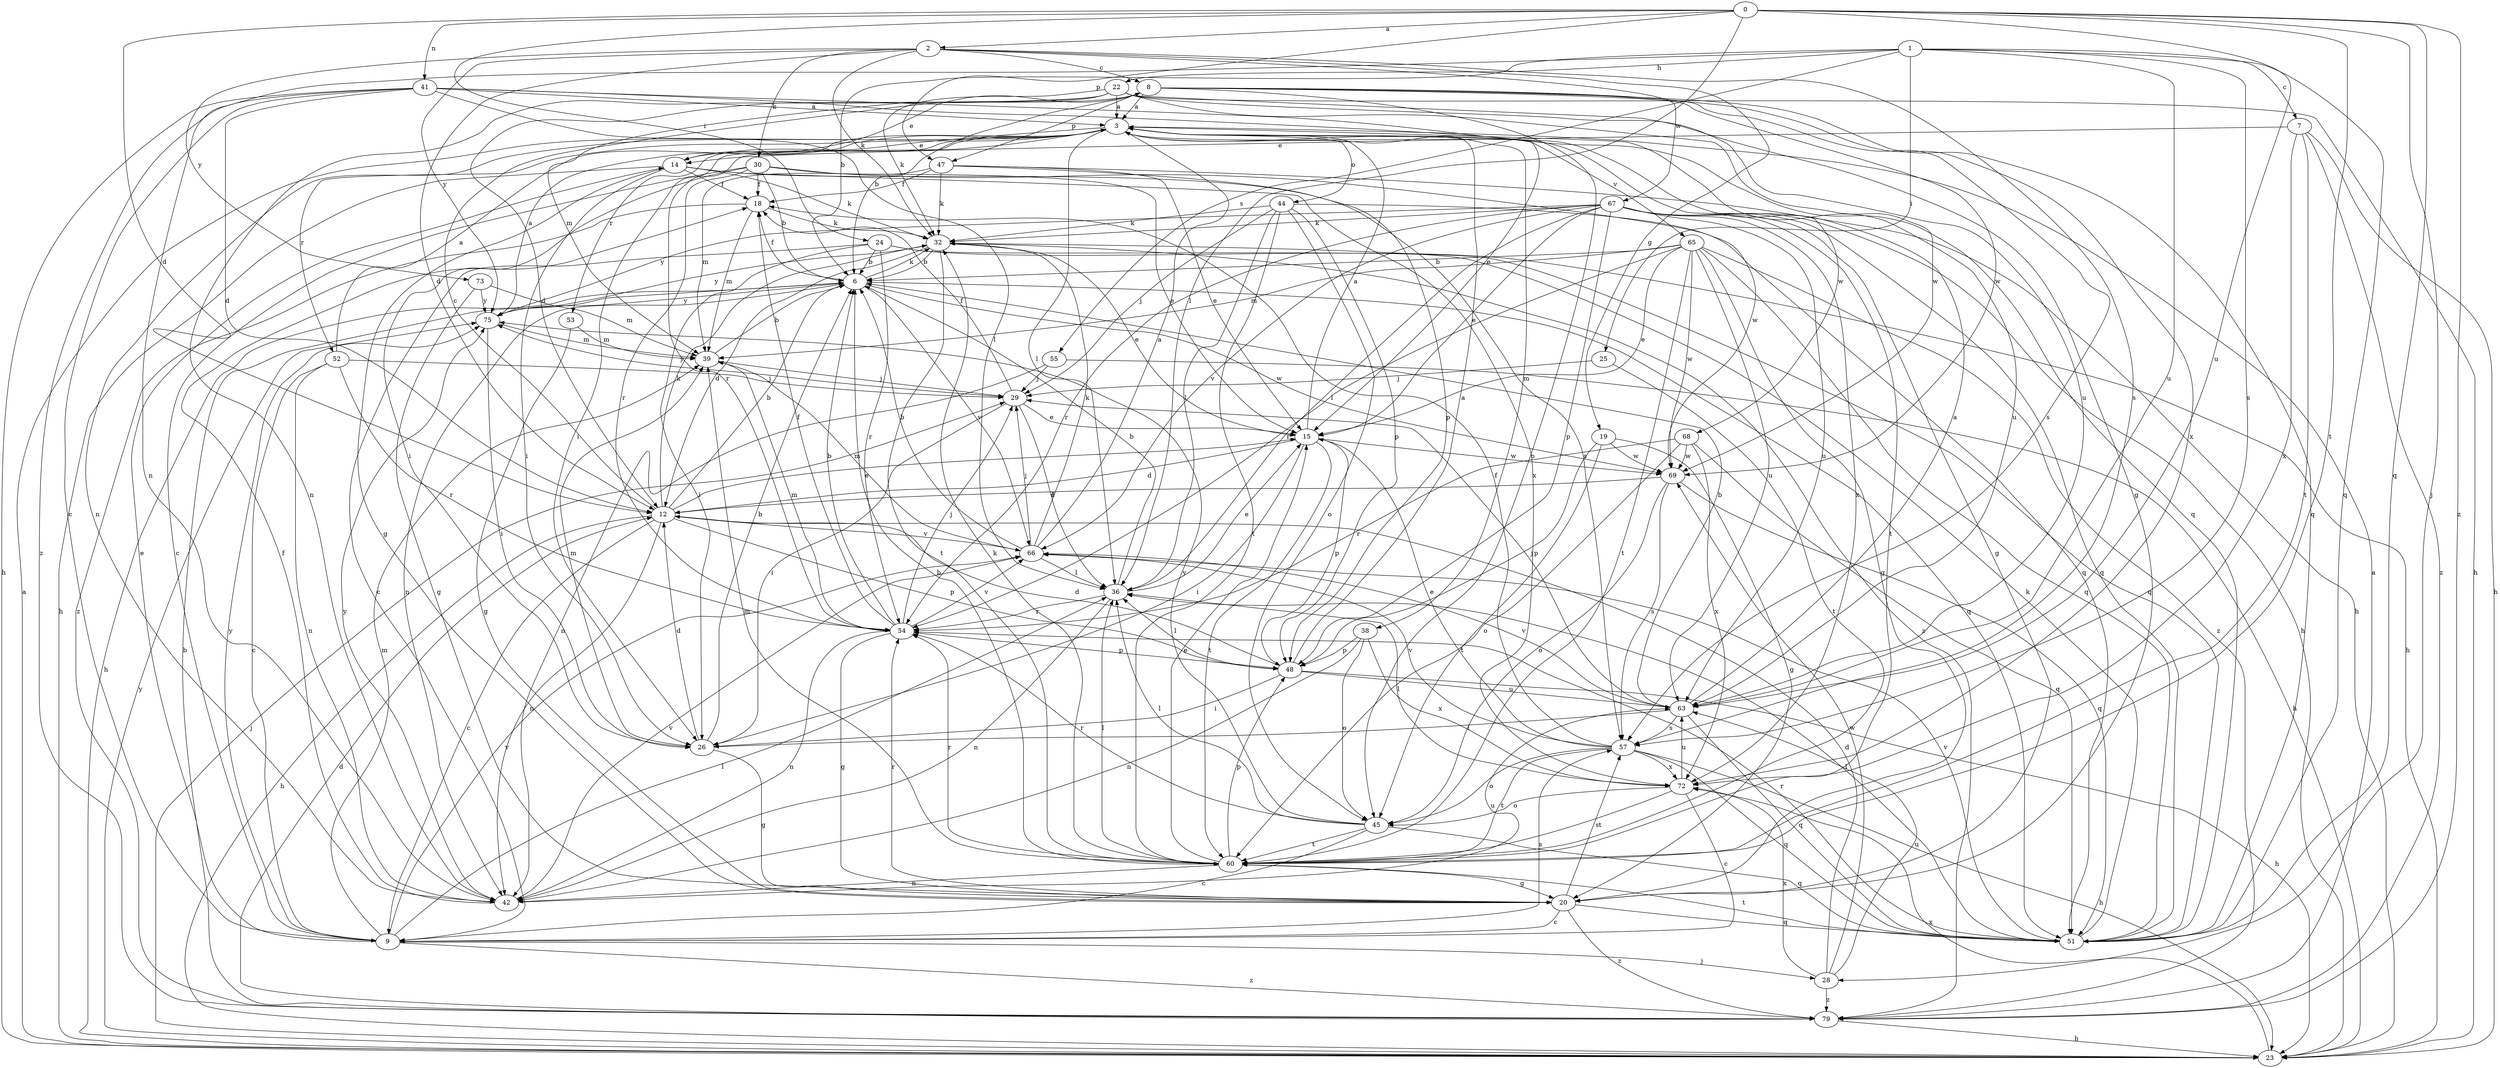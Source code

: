 strict digraph  {
0;
1;
2;
3;
6;
7;
8;
9;
12;
14;
15;
18;
19;
20;
22;
23;
24;
25;
26;
28;
29;
30;
32;
36;
38;
39;
41;
42;
44;
45;
47;
48;
51;
52;
53;
54;
55;
57;
60;
63;
65;
66;
67;
68;
69;
72;
73;
75;
79;
0 -> 2  [label=a];
0 -> 12  [label=d];
0 -> 24  [label=i];
0 -> 28  [label=j];
0 -> 36  [label=l];
0 -> 41  [label=n];
0 -> 47  [label=p];
0 -> 51  [label=q];
0 -> 60  [label=t];
0 -> 63  [label=u];
0 -> 79  [label=z];
1 -> 6  [label=b];
1 -> 7  [label=c];
1 -> 22  [label=h];
1 -> 25  [label=i];
1 -> 42  [label=n];
1 -> 51  [label=q];
1 -> 55  [label=s];
1 -> 57  [label=s];
1 -> 63  [label=u];
2 -> 8  [label=c];
2 -> 12  [label=d];
2 -> 19  [label=g];
2 -> 30  [label=k];
2 -> 32  [label=k];
2 -> 57  [label=s];
2 -> 67  [label=w];
2 -> 73  [label=y];
2 -> 75  [label=y];
3 -> 14  [label=e];
3 -> 26  [label=i];
3 -> 36  [label=l];
3 -> 38  [label=m];
3 -> 42  [label=n];
3 -> 44  [label=o];
3 -> 52  [label=r];
3 -> 53  [label=r];
3 -> 54  [label=r];
3 -> 63  [label=u];
3 -> 65  [label=v];
3 -> 68  [label=w];
6 -> 18  [label=f];
6 -> 23  [label=h];
6 -> 32  [label=k];
6 -> 42  [label=n];
6 -> 51  [label=q];
6 -> 66  [label=v];
6 -> 69  [label=w];
6 -> 75  [label=y];
7 -> 14  [label=e];
7 -> 23  [label=h];
7 -> 60  [label=t];
7 -> 72  [label=x];
7 -> 79  [label=z];
8 -> 3  [label=a];
8 -> 6  [label=b];
8 -> 14  [label=e];
8 -> 45  [label=o];
8 -> 47  [label=p];
8 -> 51  [label=q];
8 -> 57  [label=s];
8 -> 69  [label=w];
8 -> 72  [label=x];
9 -> 14  [label=e];
9 -> 28  [label=j];
9 -> 36  [label=l];
9 -> 39  [label=m];
9 -> 57  [label=s];
9 -> 66  [label=v];
9 -> 75  [label=y];
9 -> 79  [label=z];
12 -> 6  [label=b];
12 -> 8  [label=c];
12 -> 9  [label=c];
12 -> 15  [label=e];
12 -> 23  [label=h];
12 -> 32  [label=k];
12 -> 42  [label=n];
12 -> 48  [label=p];
12 -> 66  [label=v];
14 -> 18  [label=f];
14 -> 20  [label=g];
14 -> 23  [label=h];
14 -> 26  [label=i];
14 -> 32  [label=k];
14 -> 57  [label=s];
14 -> 72  [label=x];
15 -> 3  [label=a];
15 -> 12  [label=d];
15 -> 26  [label=i];
15 -> 48  [label=p];
15 -> 60  [label=t];
15 -> 69  [label=w];
18 -> 32  [label=k];
18 -> 39  [label=m];
18 -> 79  [label=z];
19 -> 20  [label=g];
19 -> 45  [label=o];
19 -> 48  [label=p];
19 -> 69  [label=w];
20 -> 9  [label=c];
20 -> 51  [label=q];
20 -> 54  [label=r];
20 -> 57  [label=s];
20 -> 79  [label=z];
22 -> 3  [label=a];
22 -> 12  [label=d];
22 -> 20  [label=g];
22 -> 23  [label=h];
22 -> 32  [label=k];
22 -> 39  [label=m];
22 -> 42  [label=n];
22 -> 63  [label=u];
22 -> 69  [label=w];
23 -> 3  [label=a];
23 -> 29  [label=j];
23 -> 72  [label=x];
23 -> 75  [label=y];
24 -> 6  [label=b];
24 -> 9  [label=c];
24 -> 23  [label=h];
24 -> 26  [label=i];
24 -> 51  [label=q];
24 -> 54  [label=r];
25 -> 29  [label=j];
25 -> 60  [label=t];
26 -> 6  [label=b];
26 -> 12  [label=d];
26 -> 20  [label=g];
26 -> 39  [label=m];
28 -> 12  [label=d];
28 -> 63  [label=u];
28 -> 69  [label=w];
28 -> 72  [label=x];
28 -> 79  [label=z];
29 -> 15  [label=e];
29 -> 18  [label=f];
29 -> 26  [label=i];
29 -> 36  [label=l];
29 -> 75  [label=y];
30 -> 6  [label=b];
30 -> 9  [label=c];
30 -> 15  [label=e];
30 -> 18  [label=f];
30 -> 26  [label=i];
30 -> 54  [label=r];
30 -> 69  [label=w];
32 -> 6  [label=b];
32 -> 12  [label=d];
32 -> 15  [label=e];
32 -> 60  [label=t];
32 -> 75  [label=y];
32 -> 79  [label=z];
36 -> 6  [label=b];
36 -> 15  [label=e];
36 -> 42  [label=n];
36 -> 54  [label=r];
38 -> 42  [label=n];
38 -> 45  [label=o];
38 -> 48  [label=p];
38 -> 72  [label=x];
39 -> 6  [label=b];
39 -> 29  [label=j];
41 -> 3  [label=a];
41 -> 9  [label=c];
41 -> 12  [label=d];
41 -> 15  [label=e];
41 -> 23  [label=h];
41 -> 36  [label=l];
41 -> 51  [label=q];
41 -> 79  [label=z];
42 -> 18  [label=f];
42 -> 63  [label=u];
42 -> 66  [label=v];
42 -> 75  [label=y];
44 -> 29  [label=j];
44 -> 32  [label=k];
44 -> 36  [label=l];
44 -> 45  [label=o];
44 -> 48  [label=p];
44 -> 51  [label=q];
44 -> 60  [label=t];
45 -> 9  [label=c];
45 -> 36  [label=l];
45 -> 51  [label=q];
45 -> 54  [label=r];
45 -> 60  [label=t];
45 -> 75  [label=y];
47 -> 15  [label=e];
47 -> 18  [label=f];
47 -> 23  [label=h];
47 -> 32  [label=k];
47 -> 39  [label=m];
47 -> 48  [label=p];
48 -> 3  [label=a];
48 -> 12  [label=d];
48 -> 23  [label=h];
48 -> 26  [label=i];
48 -> 36  [label=l];
48 -> 63  [label=u];
51 -> 32  [label=k];
51 -> 36  [label=l];
51 -> 54  [label=r];
51 -> 60  [label=t];
51 -> 66  [label=v];
52 -> 3  [label=a];
52 -> 9  [label=c];
52 -> 29  [label=j];
52 -> 42  [label=n];
52 -> 54  [label=r];
53 -> 20  [label=g];
53 -> 39  [label=m];
54 -> 6  [label=b];
54 -> 18  [label=f];
54 -> 20  [label=g];
54 -> 29  [label=j];
54 -> 39  [label=m];
54 -> 42  [label=n];
54 -> 48  [label=p];
54 -> 66  [label=v];
55 -> 23  [label=h];
55 -> 29  [label=j];
55 -> 42  [label=n];
57 -> 15  [label=e];
57 -> 18  [label=f];
57 -> 23  [label=h];
57 -> 45  [label=o];
57 -> 51  [label=q];
57 -> 60  [label=t];
57 -> 66  [label=v];
57 -> 72  [label=x];
60 -> 6  [label=b];
60 -> 15  [label=e];
60 -> 20  [label=g];
60 -> 32  [label=k];
60 -> 36  [label=l];
60 -> 39  [label=m];
60 -> 42  [label=n];
60 -> 48  [label=p];
60 -> 54  [label=r];
63 -> 3  [label=a];
63 -> 6  [label=b];
63 -> 26  [label=i];
63 -> 29  [label=j];
63 -> 51  [label=q];
63 -> 57  [label=s];
63 -> 66  [label=v];
65 -> 6  [label=b];
65 -> 15  [label=e];
65 -> 20  [label=g];
65 -> 39  [label=m];
65 -> 51  [label=q];
65 -> 54  [label=r];
65 -> 60  [label=t];
65 -> 63  [label=u];
65 -> 69  [label=w];
65 -> 79  [label=z];
66 -> 3  [label=a];
66 -> 6  [label=b];
66 -> 29  [label=j];
66 -> 32  [label=k];
66 -> 36  [label=l];
66 -> 39  [label=m];
67 -> 15  [label=e];
67 -> 20  [label=g];
67 -> 23  [label=h];
67 -> 32  [label=k];
67 -> 36  [label=l];
67 -> 48  [label=p];
67 -> 51  [label=q];
67 -> 54  [label=r];
67 -> 60  [label=t];
67 -> 63  [label=u];
67 -> 66  [label=v];
67 -> 72  [label=x];
67 -> 75  [label=y];
68 -> 51  [label=q];
68 -> 54  [label=r];
68 -> 60  [label=t];
68 -> 69  [label=w];
68 -> 72  [label=x];
69 -> 12  [label=d];
69 -> 45  [label=o];
69 -> 51  [label=q];
69 -> 57  [label=s];
72 -> 9  [label=c];
72 -> 36  [label=l];
72 -> 45  [label=o];
72 -> 60  [label=t];
72 -> 63  [label=u];
73 -> 20  [label=g];
73 -> 39  [label=m];
73 -> 75  [label=y];
75 -> 3  [label=a];
75 -> 26  [label=i];
75 -> 39  [label=m];
79 -> 3  [label=a];
79 -> 6  [label=b];
79 -> 12  [label=d];
79 -> 23  [label=h];
}
